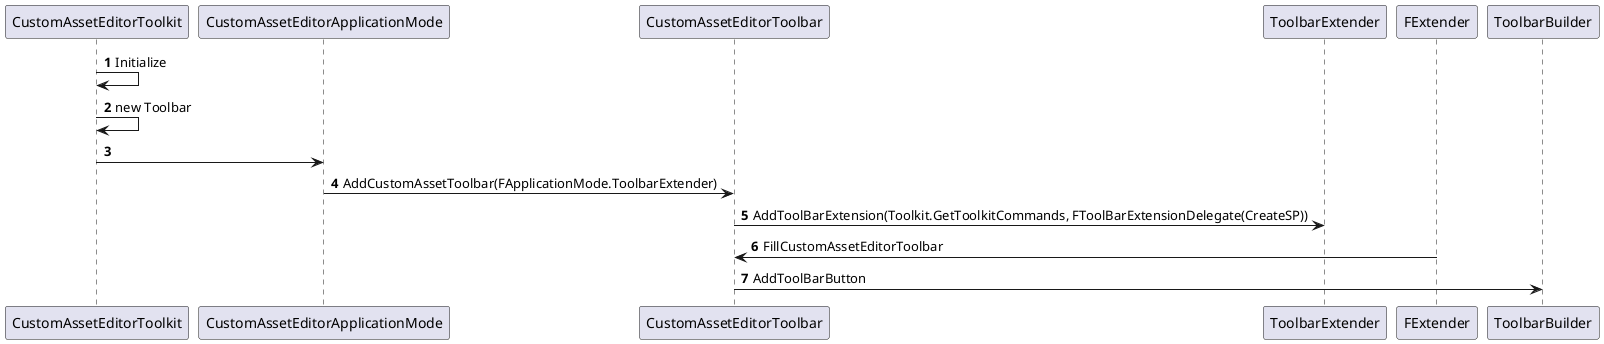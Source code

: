 ﻿@startuml
'https://plantuml.com/sequence-diagram

autonumber

participant CustomAssetEditorToolkit as Toolkit
participant CustomAssetEditorApplicationMode as Mode
participant CustomAssetEditorToolbar as Toolbar


Toolkit -> Toolkit: Initialize
Toolkit -> Toolkit: new Toolbar
Toolkit -> Mode: 
Mode -> Toolbar: AddCustomAssetToolbar(FApplicationMode.ToolbarExtender)
Toolbar -> ToolbarExtender: AddToolBarExtension(Toolkit.GetToolkitCommands, FToolBarExtensionDelegate(CreateSP))
FExtender -> Toolbar: FillCustomAssetEditorToolbar
Toolbar -> ToolbarBuilder: AddToolBarButton

@enduml